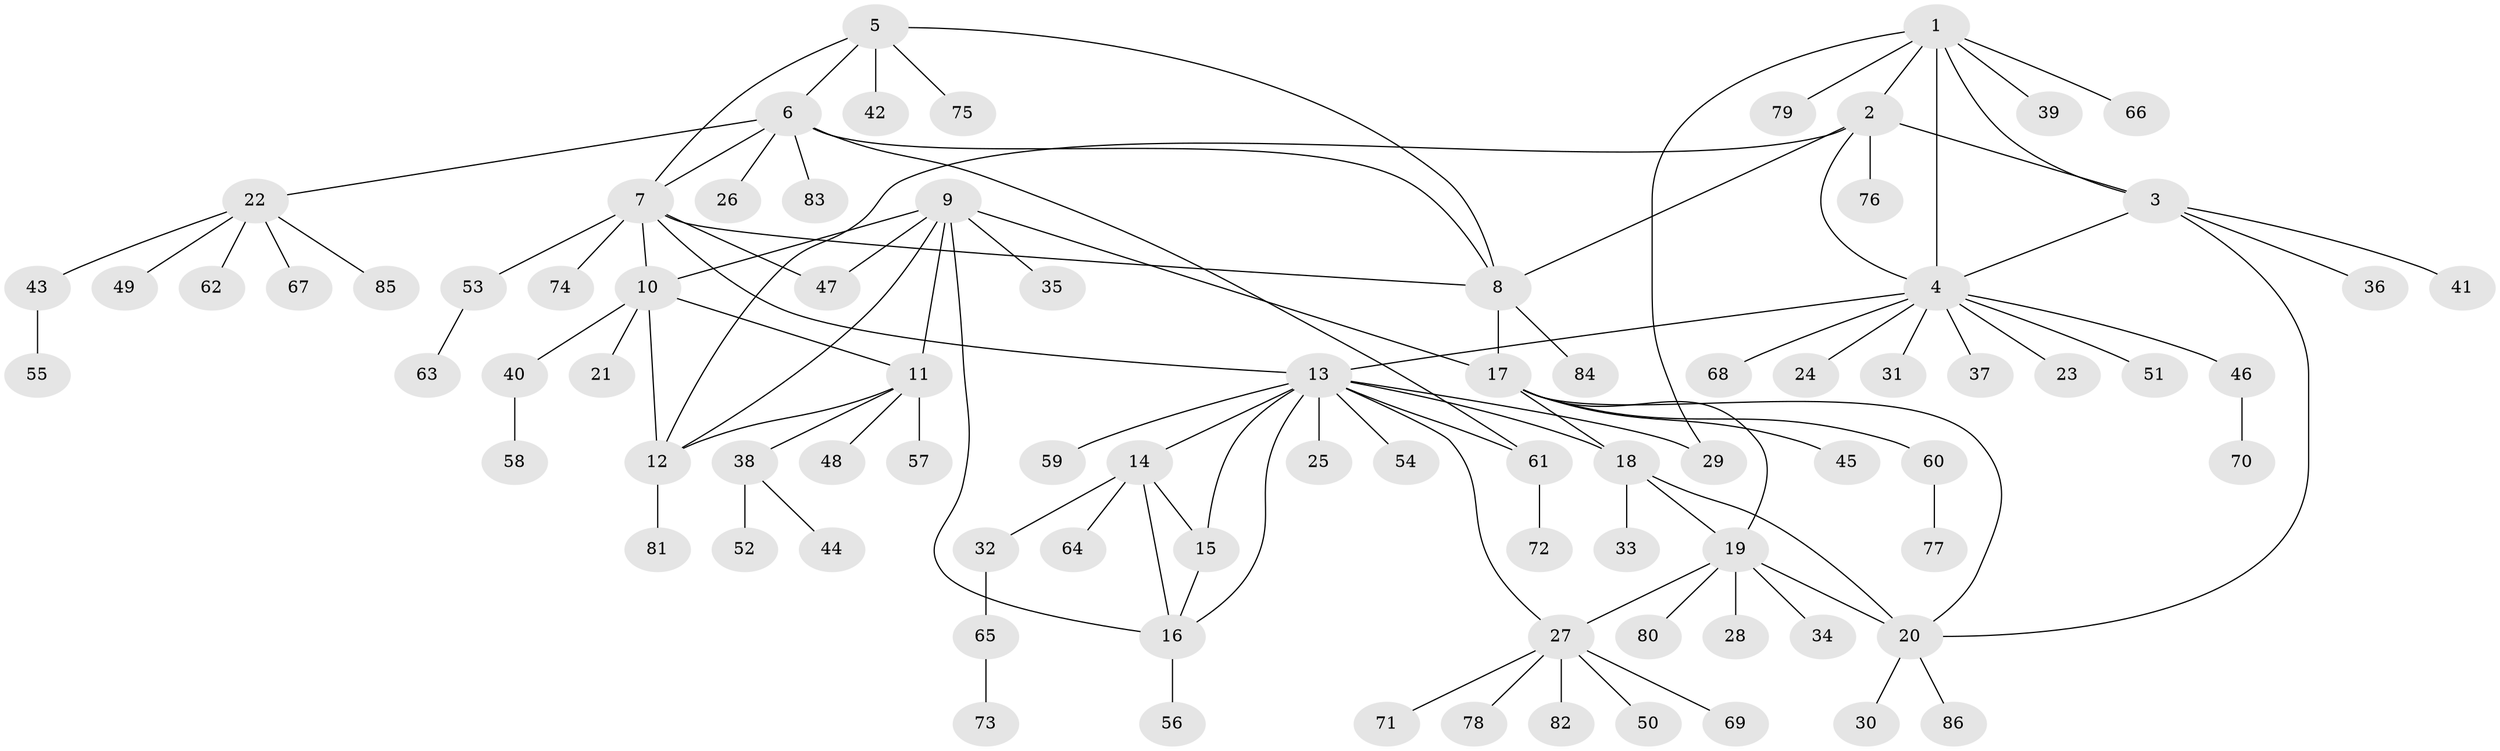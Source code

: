 // coarse degree distribution, {6: 0.08064516129032258, 5: 0.11290322580645161, 10: 0.016129032258064516, 4: 0.08064516129032258, 7: 0.03225806451612903, 11: 0.016129032258064516, 3: 0.016129032258064516, 1: 0.5, 2: 0.14516129032258066}
// Generated by graph-tools (version 1.1) at 2025/52/03/04/25 22:52:12]
// undirected, 86 vertices, 110 edges
graph export_dot {
  node [color=gray90,style=filled];
  1;
  2;
  3;
  4;
  5;
  6;
  7;
  8;
  9;
  10;
  11;
  12;
  13;
  14;
  15;
  16;
  17;
  18;
  19;
  20;
  21;
  22;
  23;
  24;
  25;
  26;
  27;
  28;
  29;
  30;
  31;
  32;
  33;
  34;
  35;
  36;
  37;
  38;
  39;
  40;
  41;
  42;
  43;
  44;
  45;
  46;
  47;
  48;
  49;
  50;
  51;
  52;
  53;
  54;
  55;
  56;
  57;
  58;
  59;
  60;
  61;
  62;
  63;
  64;
  65;
  66;
  67;
  68;
  69;
  70;
  71;
  72;
  73;
  74;
  75;
  76;
  77;
  78;
  79;
  80;
  81;
  82;
  83;
  84;
  85;
  86;
  1 -- 2;
  1 -- 3;
  1 -- 4;
  1 -- 29;
  1 -- 39;
  1 -- 66;
  1 -- 79;
  2 -- 3;
  2 -- 4;
  2 -- 8;
  2 -- 12;
  2 -- 76;
  3 -- 4;
  3 -- 20;
  3 -- 36;
  3 -- 41;
  4 -- 13;
  4 -- 23;
  4 -- 24;
  4 -- 31;
  4 -- 37;
  4 -- 46;
  4 -- 51;
  4 -- 68;
  5 -- 6;
  5 -- 7;
  5 -- 8;
  5 -- 42;
  5 -- 75;
  6 -- 7;
  6 -- 8;
  6 -- 22;
  6 -- 26;
  6 -- 61;
  6 -- 83;
  7 -- 8;
  7 -- 10;
  7 -- 13;
  7 -- 47;
  7 -- 53;
  7 -- 74;
  8 -- 17;
  8 -- 84;
  9 -- 10;
  9 -- 11;
  9 -- 12;
  9 -- 16;
  9 -- 17;
  9 -- 35;
  9 -- 47;
  10 -- 11;
  10 -- 12;
  10 -- 21;
  10 -- 40;
  11 -- 12;
  11 -- 38;
  11 -- 48;
  11 -- 57;
  12 -- 81;
  13 -- 14;
  13 -- 15;
  13 -- 16;
  13 -- 18;
  13 -- 25;
  13 -- 27;
  13 -- 29;
  13 -- 54;
  13 -- 59;
  13 -- 61;
  14 -- 15;
  14 -- 16;
  14 -- 32;
  14 -- 64;
  15 -- 16;
  16 -- 56;
  17 -- 18;
  17 -- 19;
  17 -- 20;
  17 -- 45;
  17 -- 60;
  18 -- 19;
  18 -- 20;
  18 -- 33;
  19 -- 20;
  19 -- 27;
  19 -- 28;
  19 -- 34;
  19 -- 80;
  20 -- 30;
  20 -- 86;
  22 -- 43;
  22 -- 49;
  22 -- 62;
  22 -- 67;
  22 -- 85;
  27 -- 50;
  27 -- 69;
  27 -- 71;
  27 -- 78;
  27 -- 82;
  32 -- 65;
  38 -- 44;
  38 -- 52;
  40 -- 58;
  43 -- 55;
  46 -- 70;
  53 -- 63;
  60 -- 77;
  61 -- 72;
  65 -- 73;
}
